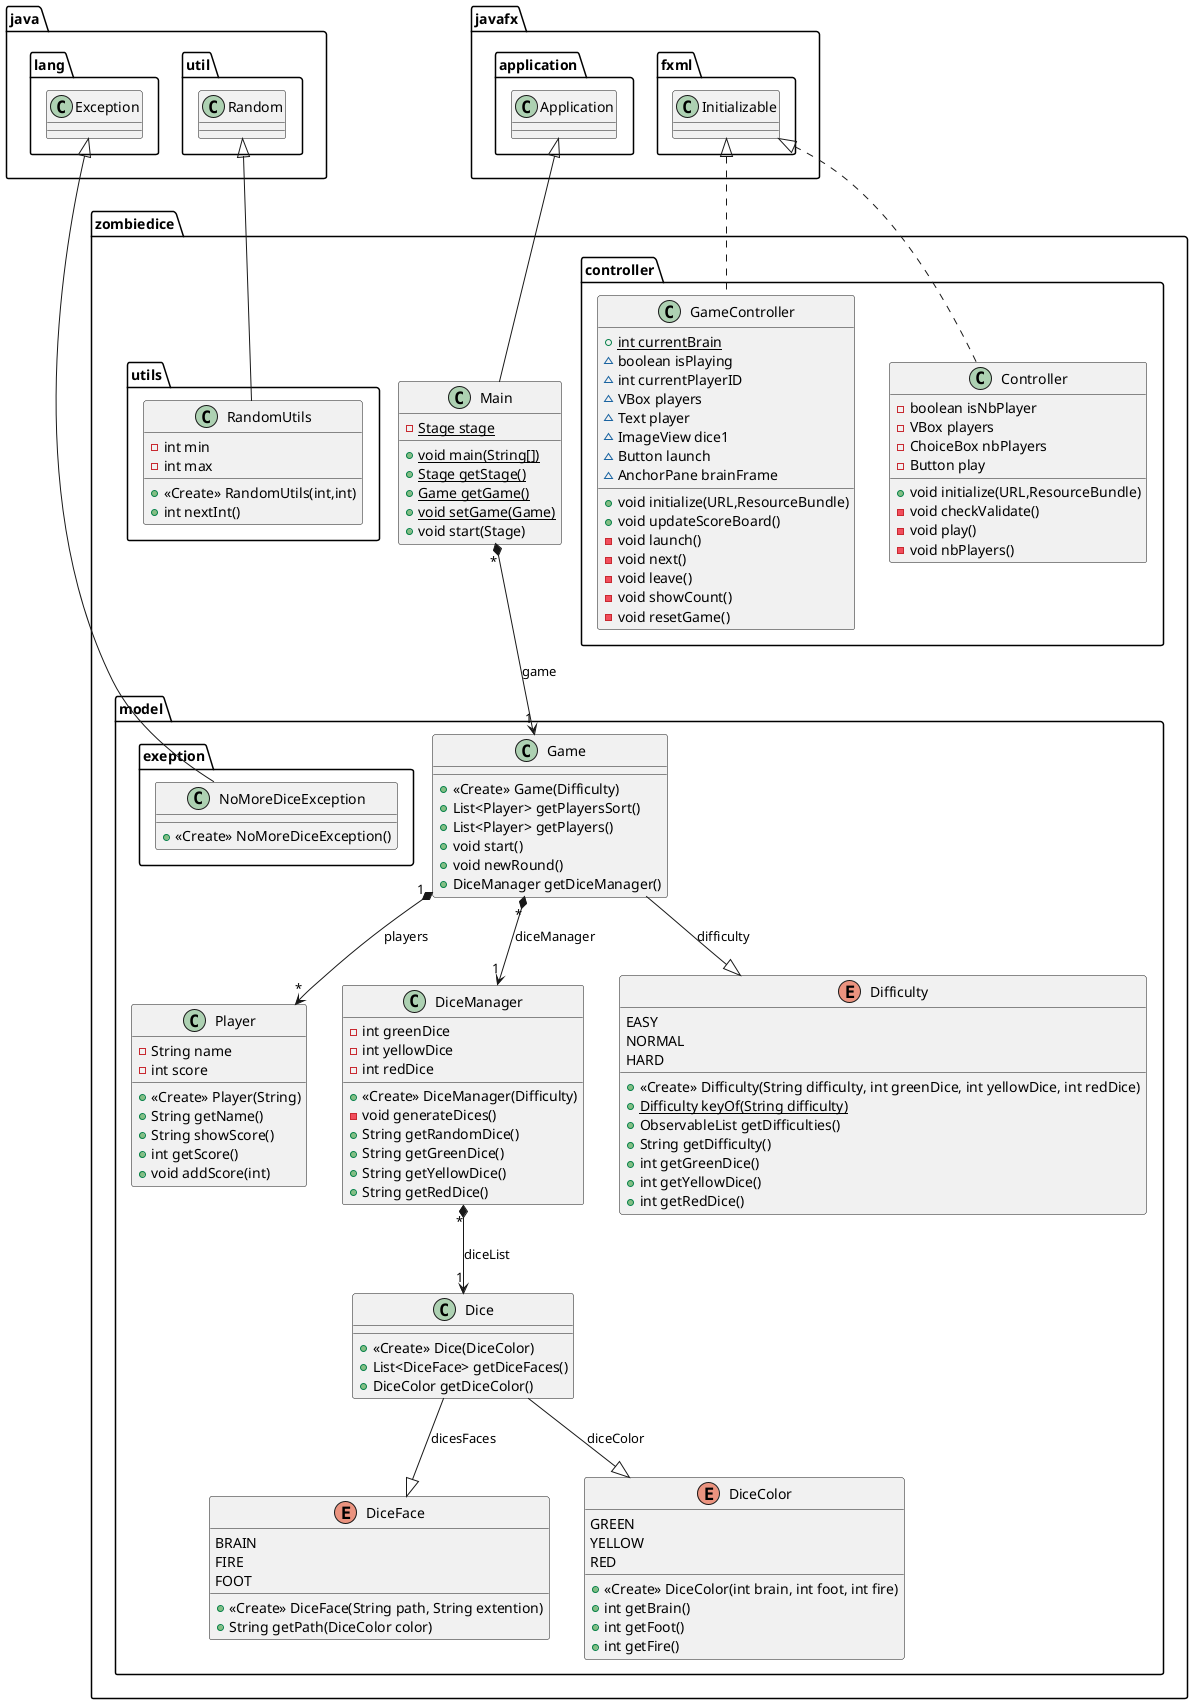 @startuml
class zombiedice.utils.RandomUtils {
- int min
- int max
+ <<Create>> RandomUtils(int,int)
+ int nextInt()
}
class zombiedice.model.Dice {
+ <<Create>> Dice(DiceColor)
+ List<DiceFace> getDiceFaces()
+ DiceColor getDiceColor()
}
class zombiedice.model.exeption.NoMoreDiceException {
+ <<Create>> NoMoreDiceException()
}
class zombiedice.model.Game {
+ <<Create>> Game(Difficulty)
+ List<Player> getPlayersSort()
+ List<Player> getPlayers()
+ void start()
+ void newRound()
+ DiceManager getDiceManager()
}
class zombiedice.model.Player {
- String name
- int score
+ <<Create>> Player(String)
+ String getName()
+ String showScore()
+ int getScore()
+ void addScore(int)
}
class zombiedice.controller.GameController {
+ {static} int currentBrain
~ boolean isPlaying
~ int currentPlayerID
~ VBox players
~ Text player
~ ImageView dice1
~ Button launch
~ AnchorPane brainFrame
+ void initialize(URL,ResourceBundle)
+ void updateScoreBoard()
- void launch()
- void next()
- void leave()
- void showCount()
- void resetGame()
}
class zombiedice.controller.Controller {
- boolean isNbPlayer
- VBox players
- ChoiceBox nbPlayers
- Button play
+ void initialize(URL,ResourceBundle)
- void checkValidate()
- void play()
- void nbPlayers()
}
class zombiedice.Main {
- {static} Stage stage
+ {static} void main(String[])
+ {static} Stage getStage()
+ {static} Game getGame()
+ {static} void setGame(Game)
+ void start(Stage)
}
class zombiedice.model.DiceManager {
- int greenDice
- int yellowDice
- int redDice
+ <<Create>> DiceManager(Difficulty)
- void generateDices()
+ String getRandomDice()
+ String getGreenDice()
+ String getYellowDice()
+ String getRedDice()
}
enum zombiedice.model.DiceFace {
BRAIN
FIRE
FOOT
+ <<Create>> DiceFace(String path, String extention)
+ String getPath(DiceColor color)
}
enum zombiedice.model.DiceColor {
GREEN
YELLOW
RED
+ <<Create>> DiceColor(int brain, int foot, int fire)
+ int getBrain()
+ int getFoot()
+ int getFire()
}
enum zombiedice.model.Difficulty {
EASY
NORMAL
HARD
+ <<Create>> Difficulty(String difficulty, int greenDice, int yellowDice, int redDice)
+ {static} Difficulty keyOf(String difficulty)
+ ObservableList getDifficulties()
+ String getDifficulty()
+ int getGreenDice()
+ int getYellowDice()
+ int getRedDice()
}

zombiedice.model.Dice --|> zombiedice.model.DiceFace : dicesFaces
zombiedice.model.Dice --|> zombiedice.model.DiceColor : diceColor
zombiedice.model.Game "1" *--> "*" zombiedice.model.Player : players
zombiedice.model.Game --|> zombiedice.model.Difficulty : difficulty
zombiedice.model.Game "*" *--> "1" zombiedice.model.DiceManager : diceManager
zombiedice.Main "*" *--> "1" zombiedice.model.Game : game
zombiedice.model.DiceManager "*" *--> "1" zombiedice.model.Dice : diceList


java.util.Random <|-- zombiedice.utils.RandomUtils
java.lang.Exception <|-- zombiedice.model.exeption.NoMoreDiceException
javafx.fxml.Initializable <|.. zombiedice.controller.GameController
javafx.fxml.Initializable <|.. zombiedice.controller.Controller
javafx.application.Application <|-- zombiedice.Main
@enduml